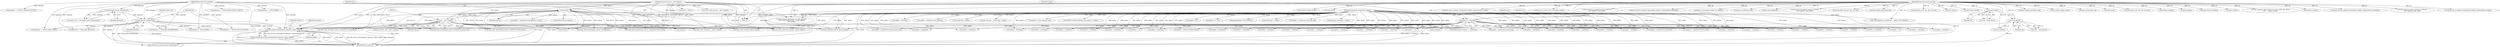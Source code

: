digraph "0_linux_45f6fad84cc305103b28d73482b344d7f5b76f39_11@pointer" {
"1000179" [label="(Call,ip6_mroute_setsockopt(sk, optname, optval, optlen))"];
"1000129" [label="(Call,sock_net(sk))"];
"1000124" [label="(Call,inet6_sk(sk))"];
"1000115" [label="(MethodParameterIn,struct sock *sk)"];
"1000176" [label="(Call,ip6_mroute_opt(optname))"];
"1000141" [label="(Call,setsockopt_needs_rtnl(optname))"];
"1000117" [label="(MethodParameterIn,int optname)"];
"1000144" [label="(Call,!optval)"];
"1000118" [label="(MethodParameterIn,char __user *optval)"];
"1000160" [label="(Call,(int __user *) optval)"];
"1000152" [label="(Call,optlen >= sizeof(int))"];
"1000119" [label="(MethodParameterIn,unsigned int optlen)"];
"1000178" [label="(Return,return ip6_mroute_setsockopt(sk, optname, optval, optlen);)"];
"1000813" [label="(Call,optval = NULL)"];
"1000768" [label="(Call,optlen < sizeof(int))"];
"1001049" [label="(Call,sock_kmalloc(sk, sizeof(*opt) + optlen, GFP_KERNEL))"];
"1000179" [label="(Call,ip6_mroute_setsockopt(sk, optname, optval, optlen))"];
"1000818" [label="(Call,!optval)"];
"1001041" [label="(Call,optlen > 64*1024)"];
"1001131" [label="(Call,ipv6_update_options(sk, opt))"];
"1000472" [label="(Call,optlen < sizeof(int))"];
"1001179" [label="(Call,optlen < sizeof(int))"];
"1000420" [label="(Call,sk_refcnt_debug_inc(sk))"];
"1000951" [label="(Call,!optval)"];
"1000552" [label="(Call,optlen < sizeof(int))"];
"1000632" [label="(Call,optlen < sizeof(int))"];
"1000862" [label="(Call,(struct ipv6_opt_hdr __user *)optval)"];
"1000124" [label="(Call,inet6_sk(sk))"];
"1000947" [label="(Call,optlen < sizeof(struct in6_pktinfo))"];
"1001357" [label="(Call,optlen < sizeof(struct ipv6_mreq))"];
"1000147" [label="(Identifier,val)"];
"1001609" [label="(Call,optname == MCAST_JOIN_SOURCE_GROUP)"];
"1001768" [label="(Call,optlen < sizeof(int))"];
"1000185" [label="(Identifier,needs_rtnl)"];
"1000194" [label="(Call,optlen < sizeof(int))"];
"1000118" [label="(MethodParameterIn,char __user *optval)"];
"1000512" [label="(Call,optlen < sizeof(int))"];
"1001702" [label="(Call,copy_from_user(gsf, optval, optlen))"];
"1000182" [label="(Identifier,optval)"];
"1000139" [label="(Call,needs_rtnl = setsockopt_needs_rtnl(optname))"];
"1000129" [label="(Call,sock_net(sk))"];
"1000162" [label="(Identifier,optval)"];
"1000532" [label="(Call,optlen < sizeof(int))"];
"1000706" [label="(Call,optlen < sizeof(int))"];
"1000492" [label="(Call,optlen < sizeof(int))"];
"1000452" [label="(Call,optlen < sizeof(int))"];
"1002046" [label="(MethodReturn,static int)"];
"1001668" [label="(Call,optlen < GROUP_FILTER_SIZE(0))"];
"1001585" [label="(Call,optname == MCAST_BLOCK_SOURCE)"];
"1001762" [label="(Call,ip6_ra_control(sk, val))"];
"1000160" [label="(Call,(int __user *) optval)"];
"1000686" [label="(Call,optlen < sizeof(int))"];
"1000125" [label="(Identifier,sk)"];
"1001051" [label="(Call,sizeof(*opt) + optlen)"];
"1000437" [label="(Call,inet_sk(sk))"];
"1000127" [label="(Call,*net = sock_net(sk))"];
"1001137" [label="(Call,sock_kfree_s(sk, opt, opt->tot_len))"];
"1000181" [label="(Identifier,optname)"];
"1002038" [label="(Call,release_sock(sk))"];
"1000810" [label="(Call,optlen == 0)"];
"1001368" [label="(Call,inet_sk(sk))"];
"1000572" [label="(Call,optlen < sizeof(int))"];
"1000281" [label="(Call,ipv6_sock_mc_close(sk))"];
"1000295" [label="(Call,inet_csk(sk))"];
"1001793" [label="(Call,optlen < sizeof(int))"];
"1001816" [label="(Call,optlen < sizeof(int))"];
"1000592" [label="(Call,optlen < sizeof(int))"];
"1001435" [label="(Call,optname == IPV6_JOIN_ANYCAST)"];
"1001307" [label="(Call,optlen < sizeof(int))"];
"1000158" [label="(Call,get_user(val, (int __user *) optval))"];
"1000141" [label="(Call,setsockopt_needs_rtnl(optname))"];
"1001108" [label="(Call,ip6_datagram_send_ctl(net, sk, &msg, &fl6, opt, &junk,\n\t\t\t\t\t     &junk, &junk))"];
"1001840" [label="(Call,optlen < sizeof(int))"];
"1000153" [label="(Identifier,optlen)"];
"1002030" [label="(Call,release_sock(sk))"];
"1000122" [label="(Call,*np = inet6_sk(sk))"];
"1000154" [label="(Call,sizeof(int))"];
"1001390" [label="(Call,ipv6_sock_mc_join(sk, mreq.ipv6mr_ifindex, &mreq.ipv6mr_multiaddr))"];
"1000130" [label="(Identifier,sk)"];
"1000180" [label="(Identifier,sk)"];
"1000946" [label="(Call,optlen < sizeof(struct in6_pktinfo) || !optval)"];
"1001624" [label="(Call,ipv6_sock_mc_join(sk, greqs.gsr_interface,\n\t\t\t\t\t\t &psin6->sin6_addr))"];
"1000143" [label="(ControlStructure,if (!optval))"];
"1000151" [label="(ControlStructure,if (optlen >= sizeof(int)))"];
"1001895" [label="(Call,optlen < sizeof(int))"];
"1000117" [label="(MethodParameterIn,int optname)"];
"1001452" [label="(Call,ipv6_sock_ac_drop(sk, mreq.ipv6mr_ifindex, &mreq.ipv6mr_acaddr))"];
"1000283" [label="(Call,sk_refcnt_debug_dec(sk))"];
"1000229" [label="(Call,udp_sk(sk))"];
"1001755" [label="(Call,optlen < sizeof(int))"];
"1000115" [label="(MethodParameterIn,struct sock *sk)"];
"1000142" [label="(Identifier,optname)"];
"1001071" [label="(Call,opt->tot_len = sizeof(*opt) + optlen)"];
"1000432" [label="(Call,optlen < sizeof(int))"];
"1001878" [label="(Call,xfrm_user_policy(sk, optname, optval, optlen))"];
"1001544" [label="(Call,optlen < sizeof(struct group_source_req))"];
"1000159" [label="(Identifier,val)"];
"1000152" [label="(Call,optlen >= sizeof(int))"];
"1001032" [label="(Call,optlen == 0)"];
"1001674" [label="(Call,optlen > sysctl_optmem_max)"];
"1001440" [label="(Call,ipv6_sock_ac_join(sk, mreq.ipv6mr_ifindex, &mreq.ipv6mr_acaddr))"];
"1001550" [label="(Call,copy_from_user(&greqs, optval, sizeof(greqs)))"];
"1000336" [label="(Call,tcp_sync_mss(sk, icsk->icsk_pmtu_cookie))"];
"1000940" [label="(Call,optlen == 0)"];
"1000785" [label="(Call,optlen < sizeof(int))"];
"1001468" [label="(Call,optlen < sizeof(struct group_req))"];
"1001146" [label="(Call,optlen < sizeof(int))"];
"1001377" [label="(Call,copy_from_user(&mreq, optval, sizeof(struct ipv6_mreq)))"];
"1001731" [label="(Call,GROUP_FILTER_SIZE(gsf->gf_numsrc) > optlen)"];
"1000119" [label="(MethodParameterIn,unsigned int optlen)"];
"1000612" [label="(Call,optlen < sizeof(int))"];
"1000183" [label="(Identifier,optlen)"];
"1001508" [label="(Call,optname == MCAST_JOIN_GROUP)"];
"1000829" [label="(Call,optlen & 0x7)"];
"1000881" [label="(Call,optname == IPV6_RTHDR)"];
"1001211" [label="(Call,optlen < sizeof(int))"];
"1001238" [label="(Call,optlen != sizeof(int))"];
"1001525" [label="(Call,ipv6_sock_mc_drop(sk, greq.gr_interface,\n\t\t\t\t\t\t &psin6->sin6_addr))"];
"1000832" [label="(Call,optlen > 8 * 255)"];
"1001402" [label="(Call,ipv6_sock_mc_drop(sk, mreq.ipv6mr_ifindex, &mreq.ipv6mr_multiaddr))"];
"1001657" [label="(Call,ip6_mc_source(add, omode, sk, &greqs))"];
"1001747" [label="(Call,ip6_mc_msfilter(sk, gsf))"];
"1000955" [label="(Call,copy_from_user(&pkt, optval, sizeof(struct in6_pktinfo)))"];
"1000279" [label="(Call,fl6_free_socklist(sk))"];
"1001987" [label="(Call,optlen < sizeof(int))"];
"1000145" [label="(Identifier,optval)"];
"1000178" [label="(Return,return ip6_mroute_setsockopt(sk, optname, optval, optlen);)"];
"1001513" [label="(Call,ipv6_sock_mc_join(sk, greq.gr_interface,\n\t\t\t\t\t\t &psin6->sin6_addr))"];
"1001085" [label="(Call,copy_from_user(opt+1, optval, optlen))"];
"1001427" [label="(Call,copy_from_user(&mreq, optval, sizeof(struct ipv6_mreq)))"];
"1001685" [label="(Call,kmalloc(optlen, GFP_KERNEL))"];
"1001597" [label="(Call,optname == MCAST_UNBLOCK_SOURCE)"];
"1000144" [label="(Call,!optval)"];
"1000177" [label="(Identifier,optname)"];
"1000399" [label="(Call,sock_kfree_s(sk, opt, opt->tot_len))"];
"1001075" [label="(Call,sizeof(*opt) + optlen)"];
"1000187" [label="(Call,lock_sock(sk))"];
"1000923" [label="(Call,ipv6_update_options(sk, opt))"];
"1001478" [label="(Call,copy_from_user(&greq, optval, sizeof(struct group_req)))"];
"1000652" [label="(Call,optlen < sizeof(int))"];
"1000929" [label="(Call,sock_kfree_s(sk, opt, opt->tot_len))"];
"1000824" [label="(Call,optlen < sizeof(struct ipv6_opt_hdr))"];
"1000175" [label="(ControlStructure,if (ip6_mroute_opt(optname)))"];
"1001092" [label="(Call,msg.msg_controllen = optlen)"];
"1000176" [label="(Call,ip6_mroute_opt(optname))"];
"1000856" [label="(Call,ipv6_renew_options(sk, np->opt, optname,\n \t\t\t\t\t (struct ipv6_opt_hdr __user *)optval,\n \t\t\t\t\t optlen))"];
"1001385" [label="(Call,optname == IPV6_ADD_MEMBERSHIP)"];
"1000726" [label="(Call,optlen < sizeof(int))"];
"1001417" [label="(Call,optlen < sizeof(struct ipv6_mreq))"];
"1000168" [label="(Identifier,val)"];
"1000844" [label="(Call,optname != IPV6_RTHDR)"];
"1001857" [label="(Call,ipv6_flowlabel_opt(sk, optval, optlen))"];
"1000775" [label="(Call,inet_sk(sk))"];
"1000265" [label="(Call,ipv6_only_sock(sk))"];
"1000179" -> "1000178"  [label="AST: "];
"1000179" -> "1000183"  [label="CFG: "];
"1000180" -> "1000179"  [label="AST: "];
"1000181" -> "1000179"  [label="AST: "];
"1000182" -> "1000179"  [label="AST: "];
"1000183" -> "1000179"  [label="AST: "];
"1000178" -> "1000179"  [label="CFG: "];
"1000179" -> "1002046"  [label="DDG: optval"];
"1000179" -> "1002046"  [label="DDG: ip6_mroute_setsockopt(sk, optname, optval, optlen)"];
"1000179" -> "1002046"  [label="DDG: optname"];
"1000179" -> "1002046"  [label="DDG: sk"];
"1000179" -> "1002046"  [label="DDG: optlen"];
"1000179" -> "1000178"  [label="DDG: ip6_mroute_setsockopt(sk, optname, optval, optlen)"];
"1000129" -> "1000179"  [label="DDG: sk"];
"1000115" -> "1000179"  [label="DDG: sk"];
"1000176" -> "1000179"  [label="DDG: optname"];
"1000117" -> "1000179"  [label="DDG: optname"];
"1000144" -> "1000179"  [label="DDG: optval"];
"1000160" -> "1000179"  [label="DDG: optval"];
"1000118" -> "1000179"  [label="DDG: optval"];
"1000152" -> "1000179"  [label="DDG: optlen"];
"1000119" -> "1000179"  [label="DDG: optlen"];
"1000129" -> "1000127"  [label="AST: "];
"1000129" -> "1000130"  [label="CFG: "];
"1000130" -> "1000129"  [label="AST: "];
"1000127" -> "1000129"  [label="CFG: "];
"1000129" -> "1002046"  [label="DDG: sk"];
"1000129" -> "1000127"  [label="DDG: sk"];
"1000124" -> "1000129"  [label="DDG: sk"];
"1000115" -> "1000129"  [label="DDG: sk"];
"1000129" -> "1000187"  [label="DDG: sk"];
"1000124" -> "1000122"  [label="AST: "];
"1000124" -> "1000125"  [label="CFG: "];
"1000125" -> "1000124"  [label="AST: "];
"1000122" -> "1000124"  [label="CFG: "];
"1000124" -> "1000122"  [label="DDG: sk"];
"1000115" -> "1000124"  [label="DDG: sk"];
"1000115" -> "1000114"  [label="AST: "];
"1000115" -> "1002046"  [label="DDG: sk"];
"1000115" -> "1000187"  [label="DDG: sk"];
"1000115" -> "1000229"  [label="DDG: sk"];
"1000115" -> "1000265"  [label="DDG: sk"];
"1000115" -> "1000279"  [label="DDG: sk"];
"1000115" -> "1000281"  [label="DDG: sk"];
"1000115" -> "1000283"  [label="DDG: sk"];
"1000115" -> "1000295"  [label="DDG: sk"];
"1000115" -> "1000336"  [label="DDG: sk"];
"1000115" -> "1000399"  [label="DDG: sk"];
"1000115" -> "1000420"  [label="DDG: sk"];
"1000115" -> "1000437"  [label="DDG: sk"];
"1000115" -> "1000775"  [label="DDG: sk"];
"1000115" -> "1000856"  [label="DDG: sk"];
"1000115" -> "1000923"  [label="DDG: sk"];
"1000115" -> "1000929"  [label="DDG: sk"];
"1000115" -> "1001049"  [label="DDG: sk"];
"1000115" -> "1001108"  [label="DDG: sk"];
"1000115" -> "1001131"  [label="DDG: sk"];
"1000115" -> "1001137"  [label="DDG: sk"];
"1000115" -> "1001368"  [label="DDG: sk"];
"1000115" -> "1001390"  [label="DDG: sk"];
"1000115" -> "1001402"  [label="DDG: sk"];
"1000115" -> "1001440"  [label="DDG: sk"];
"1000115" -> "1001452"  [label="DDG: sk"];
"1000115" -> "1001513"  [label="DDG: sk"];
"1000115" -> "1001525"  [label="DDG: sk"];
"1000115" -> "1001624"  [label="DDG: sk"];
"1000115" -> "1001657"  [label="DDG: sk"];
"1000115" -> "1001747"  [label="DDG: sk"];
"1000115" -> "1001762"  [label="DDG: sk"];
"1000115" -> "1001857"  [label="DDG: sk"];
"1000115" -> "1001878"  [label="DDG: sk"];
"1000115" -> "1002030"  [label="DDG: sk"];
"1000115" -> "1002038"  [label="DDG: sk"];
"1000176" -> "1000175"  [label="AST: "];
"1000176" -> "1000177"  [label="CFG: "];
"1000177" -> "1000176"  [label="AST: "];
"1000180" -> "1000176"  [label="CFG: "];
"1000185" -> "1000176"  [label="CFG: "];
"1000176" -> "1002046"  [label="DDG: ip6_mroute_opt(optname)"];
"1000176" -> "1002046"  [label="DDG: optname"];
"1000141" -> "1000176"  [label="DDG: optname"];
"1000117" -> "1000176"  [label="DDG: optname"];
"1000176" -> "1000844"  [label="DDG: optname"];
"1000176" -> "1001385"  [label="DDG: optname"];
"1000176" -> "1001435"  [label="DDG: optname"];
"1000176" -> "1001508"  [label="DDG: optname"];
"1000176" -> "1001585"  [label="DDG: optname"];
"1000176" -> "1001878"  [label="DDG: optname"];
"1000141" -> "1000139"  [label="AST: "];
"1000141" -> "1000142"  [label="CFG: "];
"1000142" -> "1000141"  [label="AST: "];
"1000139" -> "1000141"  [label="CFG: "];
"1000141" -> "1002046"  [label="DDG: optname"];
"1000141" -> "1000139"  [label="DDG: optname"];
"1000117" -> "1000141"  [label="DDG: optname"];
"1000117" -> "1000114"  [label="AST: "];
"1000117" -> "1002046"  [label="DDG: optname"];
"1000117" -> "1000844"  [label="DDG: optname"];
"1000117" -> "1000856"  [label="DDG: optname"];
"1000117" -> "1000881"  [label="DDG: optname"];
"1000117" -> "1001385"  [label="DDG: optname"];
"1000117" -> "1001435"  [label="DDG: optname"];
"1000117" -> "1001508"  [label="DDG: optname"];
"1000117" -> "1001585"  [label="DDG: optname"];
"1000117" -> "1001597"  [label="DDG: optname"];
"1000117" -> "1001609"  [label="DDG: optname"];
"1000117" -> "1001878"  [label="DDG: optname"];
"1000144" -> "1000143"  [label="AST: "];
"1000144" -> "1000145"  [label="CFG: "];
"1000145" -> "1000144"  [label="AST: "];
"1000147" -> "1000144"  [label="CFG: "];
"1000153" -> "1000144"  [label="CFG: "];
"1000144" -> "1002046"  [label="DDG: !optval"];
"1000144" -> "1002046"  [label="DDG: optval"];
"1000118" -> "1000144"  [label="DDG: optval"];
"1000144" -> "1000160"  [label="DDG: optval"];
"1000144" -> "1000818"  [label="DDG: optval"];
"1000144" -> "1000946"  [label="DDG: !optval"];
"1000144" -> "1000951"  [label="DDG: optval"];
"1000144" -> "1000955"  [label="DDG: optval"];
"1000144" -> "1001085"  [label="DDG: optval"];
"1000144" -> "1001377"  [label="DDG: optval"];
"1000144" -> "1001427"  [label="DDG: optval"];
"1000144" -> "1001478"  [label="DDG: optval"];
"1000144" -> "1001550"  [label="DDG: optval"];
"1000144" -> "1001702"  [label="DDG: optval"];
"1000144" -> "1001857"  [label="DDG: optval"];
"1000144" -> "1001878"  [label="DDG: optval"];
"1000118" -> "1000114"  [label="AST: "];
"1000118" -> "1002046"  [label="DDG: optval"];
"1000118" -> "1000160"  [label="DDG: optval"];
"1000118" -> "1000813"  [label="DDG: optval"];
"1000118" -> "1000818"  [label="DDG: optval"];
"1000118" -> "1000862"  [label="DDG: optval"];
"1000118" -> "1000951"  [label="DDG: optval"];
"1000118" -> "1000955"  [label="DDG: optval"];
"1000118" -> "1001085"  [label="DDG: optval"];
"1000118" -> "1001377"  [label="DDG: optval"];
"1000118" -> "1001427"  [label="DDG: optval"];
"1000118" -> "1001478"  [label="DDG: optval"];
"1000118" -> "1001550"  [label="DDG: optval"];
"1000118" -> "1001702"  [label="DDG: optval"];
"1000118" -> "1001857"  [label="DDG: optval"];
"1000118" -> "1001878"  [label="DDG: optval"];
"1000160" -> "1000158"  [label="AST: "];
"1000160" -> "1000162"  [label="CFG: "];
"1000161" -> "1000160"  [label="AST: "];
"1000162" -> "1000160"  [label="AST: "];
"1000158" -> "1000160"  [label="CFG: "];
"1000160" -> "1002046"  [label="DDG: optval"];
"1000160" -> "1000158"  [label="DDG: optval"];
"1000160" -> "1000818"  [label="DDG: optval"];
"1000160" -> "1000951"  [label="DDG: optval"];
"1000160" -> "1000955"  [label="DDG: optval"];
"1000160" -> "1001085"  [label="DDG: optval"];
"1000160" -> "1001377"  [label="DDG: optval"];
"1000160" -> "1001427"  [label="DDG: optval"];
"1000160" -> "1001478"  [label="DDG: optval"];
"1000160" -> "1001550"  [label="DDG: optval"];
"1000160" -> "1001702"  [label="DDG: optval"];
"1000160" -> "1001857"  [label="DDG: optval"];
"1000160" -> "1001878"  [label="DDG: optval"];
"1000152" -> "1000151"  [label="AST: "];
"1000152" -> "1000154"  [label="CFG: "];
"1000153" -> "1000152"  [label="AST: "];
"1000154" -> "1000152"  [label="AST: "];
"1000159" -> "1000152"  [label="CFG: "];
"1000168" -> "1000152"  [label="CFG: "];
"1000152" -> "1002046"  [label="DDG: optlen >= sizeof(int)"];
"1000152" -> "1002046"  [label="DDG: optlen"];
"1000119" -> "1000152"  [label="DDG: optlen"];
"1000152" -> "1000194"  [label="DDG: optlen"];
"1000152" -> "1000432"  [label="DDG: optlen"];
"1000152" -> "1000452"  [label="DDG: optlen"];
"1000152" -> "1000472"  [label="DDG: optlen"];
"1000152" -> "1000492"  [label="DDG: optlen"];
"1000152" -> "1000512"  [label="DDG: optlen"];
"1000152" -> "1000532"  [label="DDG: optlen"];
"1000152" -> "1000552"  [label="DDG: optlen"];
"1000152" -> "1000572"  [label="DDG: optlen"];
"1000152" -> "1000592"  [label="DDG: optlen"];
"1000152" -> "1000612"  [label="DDG: optlen"];
"1000152" -> "1000632"  [label="DDG: optlen"];
"1000152" -> "1000652"  [label="DDG: optlen"];
"1000152" -> "1000686"  [label="DDG: optlen"];
"1000152" -> "1000706"  [label="DDG: optlen"];
"1000152" -> "1000726"  [label="DDG: optlen"];
"1000152" -> "1000768"  [label="DDG: optlen"];
"1000152" -> "1000785"  [label="DDG: optlen"];
"1000152" -> "1000810"  [label="DDG: optlen"];
"1000152" -> "1000940"  [label="DDG: optlen"];
"1000152" -> "1001032"  [label="DDG: optlen"];
"1000152" -> "1001146"  [label="DDG: optlen"];
"1000152" -> "1001179"  [label="DDG: optlen"];
"1000152" -> "1001211"  [label="DDG: optlen"];
"1000152" -> "1001238"  [label="DDG: optlen"];
"1000152" -> "1001307"  [label="DDG: optlen"];
"1000152" -> "1001357"  [label="DDG: optlen"];
"1000152" -> "1001417"  [label="DDG: optlen"];
"1000152" -> "1001468"  [label="DDG: optlen"];
"1000152" -> "1001544"  [label="DDG: optlen"];
"1000152" -> "1001668"  [label="DDG: optlen"];
"1000152" -> "1001755"  [label="DDG: optlen"];
"1000152" -> "1001768"  [label="DDG: optlen"];
"1000152" -> "1001793"  [label="DDG: optlen"];
"1000152" -> "1001816"  [label="DDG: optlen"];
"1000152" -> "1001840"  [label="DDG: optlen"];
"1000152" -> "1001857"  [label="DDG: optlen"];
"1000152" -> "1001878"  [label="DDG: optlen"];
"1000152" -> "1001895"  [label="DDG: optlen"];
"1000152" -> "1001987"  [label="DDG: optlen"];
"1000119" -> "1000114"  [label="AST: "];
"1000119" -> "1002046"  [label="DDG: optlen"];
"1000119" -> "1000194"  [label="DDG: optlen"];
"1000119" -> "1000432"  [label="DDG: optlen"];
"1000119" -> "1000452"  [label="DDG: optlen"];
"1000119" -> "1000472"  [label="DDG: optlen"];
"1000119" -> "1000492"  [label="DDG: optlen"];
"1000119" -> "1000512"  [label="DDG: optlen"];
"1000119" -> "1000532"  [label="DDG: optlen"];
"1000119" -> "1000552"  [label="DDG: optlen"];
"1000119" -> "1000572"  [label="DDG: optlen"];
"1000119" -> "1000592"  [label="DDG: optlen"];
"1000119" -> "1000612"  [label="DDG: optlen"];
"1000119" -> "1000632"  [label="DDG: optlen"];
"1000119" -> "1000652"  [label="DDG: optlen"];
"1000119" -> "1000686"  [label="DDG: optlen"];
"1000119" -> "1000706"  [label="DDG: optlen"];
"1000119" -> "1000726"  [label="DDG: optlen"];
"1000119" -> "1000768"  [label="DDG: optlen"];
"1000119" -> "1000785"  [label="DDG: optlen"];
"1000119" -> "1000810"  [label="DDG: optlen"];
"1000119" -> "1000824"  [label="DDG: optlen"];
"1000119" -> "1000829"  [label="DDG: optlen"];
"1000119" -> "1000832"  [label="DDG: optlen"];
"1000119" -> "1000856"  [label="DDG: optlen"];
"1000119" -> "1000940"  [label="DDG: optlen"];
"1000119" -> "1000947"  [label="DDG: optlen"];
"1000119" -> "1001032"  [label="DDG: optlen"];
"1000119" -> "1001041"  [label="DDG: optlen"];
"1000119" -> "1001049"  [label="DDG: optlen"];
"1000119" -> "1001051"  [label="DDG: optlen"];
"1000119" -> "1001071"  [label="DDG: optlen"];
"1000119" -> "1001075"  [label="DDG: optlen"];
"1000119" -> "1001085"  [label="DDG: optlen"];
"1000119" -> "1001092"  [label="DDG: optlen"];
"1000119" -> "1001146"  [label="DDG: optlen"];
"1000119" -> "1001179"  [label="DDG: optlen"];
"1000119" -> "1001211"  [label="DDG: optlen"];
"1000119" -> "1001238"  [label="DDG: optlen"];
"1000119" -> "1001307"  [label="DDG: optlen"];
"1000119" -> "1001357"  [label="DDG: optlen"];
"1000119" -> "1001417"  [label="DDG: optlen"];
"1000119" -> "1001468"  [label="DDG: optlen"];
"1000119" -> "1001544"  [label="DDG: optlen"];
"1000119" -> "1001668"  [label="DDG: optlen"];
"1000119" -> "1001674"  [label="DDG: optlen"];
"1000119" -> "1001685"  [label="DDG: optlen"];
"1000119" -> "1001702"  [label="DDG: optlen"];
"1000119" -> "1001731"  [label="DDG: optlen"];
"1000119" -> "1001755"  [label="DDG: optlen"];
"1000119" -> "1001768"  [label="DDG: optlen"];
"1000119" -> "1001793"  [label="DDG: optlen"];
"1000119" -> "1001816"  [label="DDG: optlen"];
"1000119" -> "1001840"  [label="DDG: optlen"];
"1000119" -> "1001857"  [label="DDG: optlen"];
"1000119" -> "1001878"  [label="DDG: optlen"];
"1000119" -> "1001895"  [label="DDG: optlen"];
"1000119" -> "1001987"  [label="DDG: optlen"];
"1000178" -> "1000175"  [label="AST: "];
"1002046" -> "1000178"  [label="CFG: "];
"1000178" -> "1002046"  [label="DDG: <RET>"];
}
